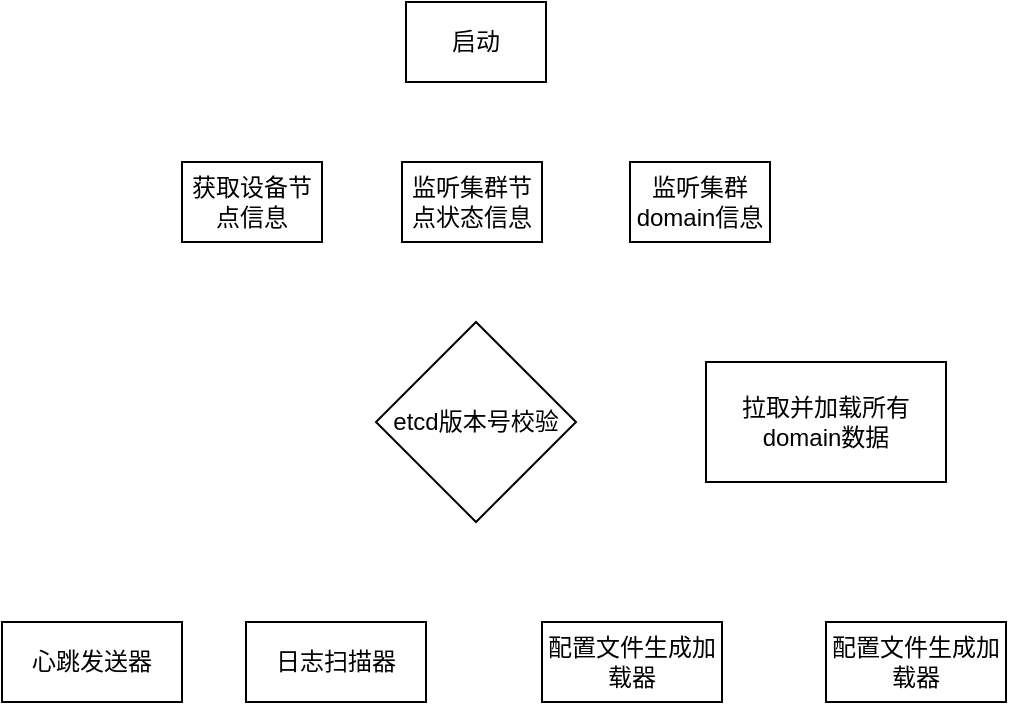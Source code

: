 <mxfile version="20.1.4" type="github">
  <diagram id="j2xFF6dWLdvySgO7YBa3" name="第 1 页">
    <mxGraphModel dx="861" dy="564" grid="1" gridSize="10" guides="1" tooltips="1" connect="1" arrows="1" fold="1" page="1" pageScale="1" pageWidth="827" pageHeight="1169" math="0" shadow="0">
      <root>
        <mxCell id="0" />
        <mxCell id="1" parent="0" />
        <mxCell id="ebUCkN1Dy4gkY2kswimO-1" value="启动" style="rounded=0;whiteSpace=wrap;html=1;" vertex="1" parent="1">
          <mxGeometry x="280" y="70" width="70" height="40" as="geometry" />
        </mxCell>
        <mxCell id="ebUCkN1Dy4gkY2kswimO-3" value="获取设备节点信息" style="rounded=0;whiteSpace=wrap;html=1;" vertex="1" parent="1">
          <mxGeometry x="168" y="150" width="70" height="40" as="geometry" />
        </mxCell>
        <mxCell id="ebUCkN1Dy4gkY2kswimO-4" value="监听集群节点状态信息" style="rounded=0;whiteSpace=wrap;html=1;" vertex="1" parent="1">
          <mxGeometry x="278" y="150" width="70" height="40" as="geometry" />
        </mxCell>
        <mxCell id="ebUCkN1Dy4gkY2kswimO-5" value="监听集群domain信息" style="rounded=0;whiteSpace=wrap;html=1;" vertex="1" parent="1">
          <mxGeometry x="392" y="150" width="70" height="40" as="geometry" />
        </mxCell>
        <mxCell id="ebUCkN1Dy4gkY2kswimO-8" value="etcd版本号校验" style="rhombus;whiteSpace=wrap;html=1;" vertex="1" parent="1">
          <mxGeometry x="265" y="230" width="100" height="100" as="geometry" />
        </mxCell>
        <mxCell id="ebUCkN1Dy4gkY2kswimO-9" value="拉取并加载所有domain数据" style="whiteSpace=wrap;html=1;" vertex="1" parent="1">
          <mxGeometry x="430" y="250" width="120" height="60" as="geometry" />
        </mxCell>
        <mxCell id="ebUCkN1Dy4gkY2kswimO-10" value="心跳发送器" style="whiteSpace=wrap;html=1;" vertex="1" parent="1">
          <mxGeometry x="78" y="380" width="90" height="40" as="geometry" />
        </mxCell>
        <mxCell id="ebUCkN1Dy4gkY2kswimO-11" value="日志扫描器" style="whiteSpace=wrap;html=1;" vertex="1" parent="1">
          <mxGeometry x="200" y="380" width="90" height="40" as="geometry" />
        </mxCell>
        <mxCell id="ebUCkN1Dy4gkY2kswimO-12" value="配置文件生成加载器" style="whiteSpace=wrap;html=1;" vertex="1" parent="1">
          <mxGeometry x="348" y="380" width="90" height="40" as="geometry" />
        </mxCell>
        <mxCell id="ebUCkN1Dy4gkY2kswimO-13" value="配置文件生成加载器" style="whiteSpace=wrap;html=1;" vertex="1" parent="1">
          <mxGeometry x="490" y="380" width="90" height="40" as="geometry" />
        </mxCell>
      </root>
    </mxGraphModel>
  </diagram>
</mxfile>
